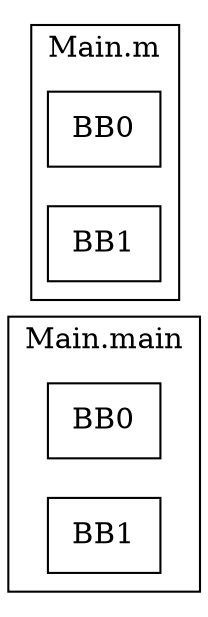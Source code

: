 digraph G {
  graph [ rankdir = "LR" ];
  subgraph cluster_0 {
    label = "Main.main"
    M0_BB0 [
      shape="record"
      label="BB0"
    ];
    M0_BB1 [
      shape="record"
      label="BB1"
    ];
  }
  subgraph cluster_1 {
    label = "Main.m"
    M1_BB0 [
      shape="record"
      label="BB0"
    ];
    M1_BB1 [
      shape="record"
      label="BB1"
    ];
  }
}
